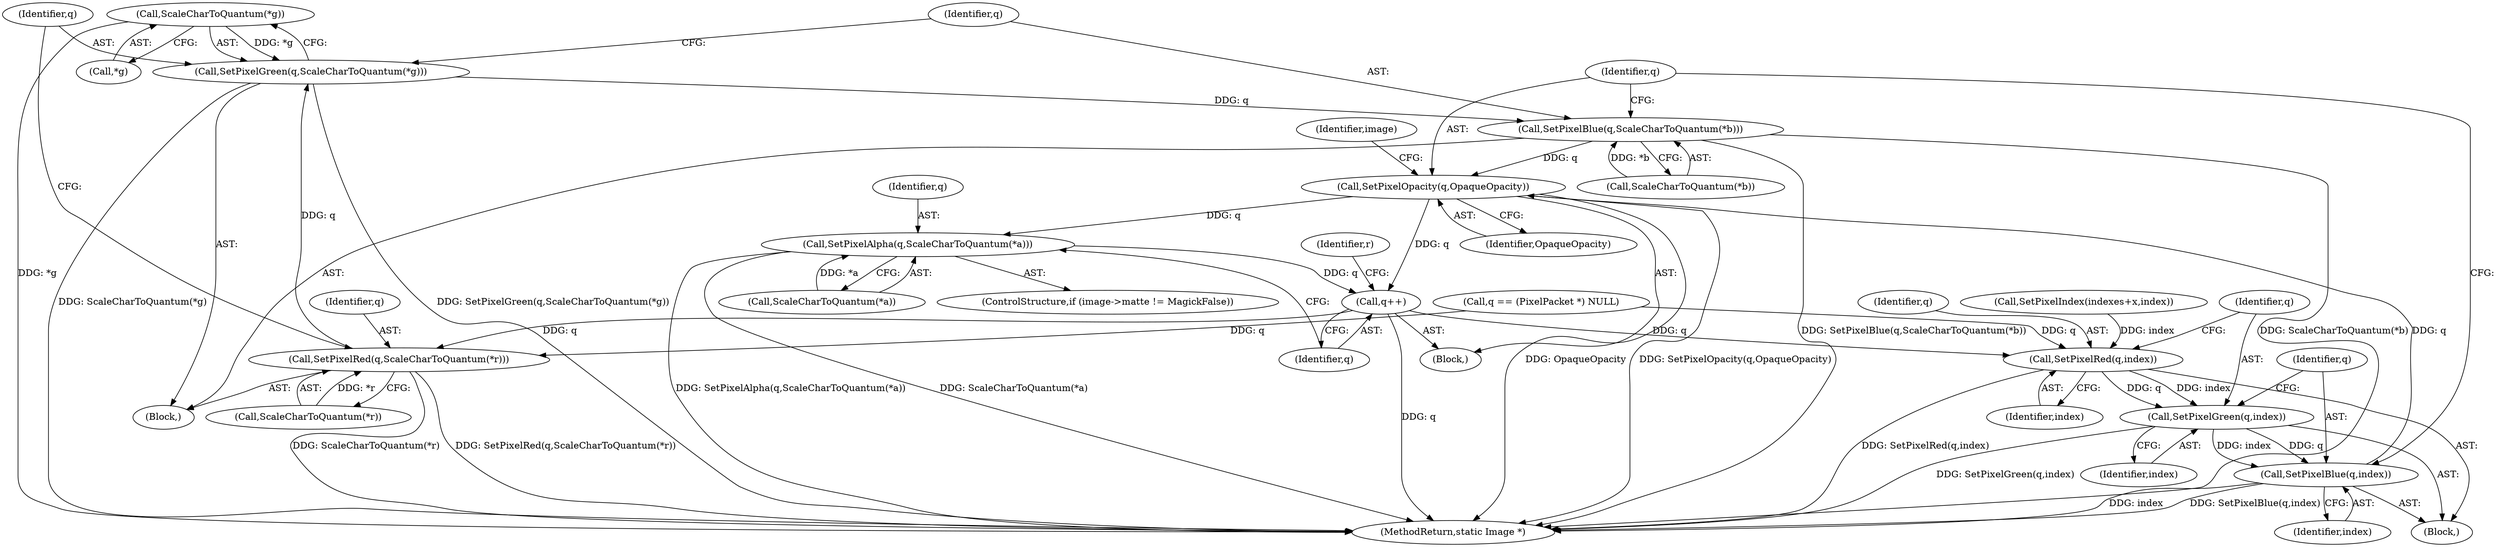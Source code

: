 digraph "0_ImageMagick_f6e9d0d9955e85bdd7540b251cd50d598dacc5e6_19@pointer" {
"1001127" [label="(Call,ScaleCharToQuantum(*g))"];
"1001125" [label="(Call,SetPixelGreen(q,ScaleCharToQuantum(*g)))"];
"1001130" [label="(Call,SetPixelBlue(q,ScaleCharToQuantum(*b)))"];
"1001156" [label="(Call,SetPixelOpacity(q,OpaqueOpacity))"];
"1001165" [label="(Call,SetPixelAlpha(q,ScaleCharToQuantum(*a)))"];
"1001170" [label="(Call,q++)"];
"1001120" [label="(Call,SetPixelRed(q,ScaleCharToQuantum(*r)))"];
"1001147" [label="(Call,SetPixelRed(q,index))"];
"1001150" [label="(Call,SetPixelGreen(q,index))"];
"1001153" [label="(Call,SetPixelBlue(q,index))"];
"1001132" [label="(Call,ScaleCharToQuantum(*b))"];
"1001112" [label="(Block,)"];
"1001151" [label="(Identifier,q)"];
"1001128" [label="(Call,*g)"];
"1001165" [label="(Call,SetPixelAlpha(q,ScaleCharToQuantum(*a)))"];
"1001171" [label="(Identifier,q)"];
"1001173" [label="(Identifier,r)"];
"1001125" [label="(Call,SetPixelGreen(q,ScaleCharToQuantum(*g)))"];
"1001122" [label="(Call,ScaleCharToQuantum(*r))"];
"1001155" [label="(Identifier,index)"];
"1001130" [label="(Call,SetPixelBlue(q,ScaleCharToQuantum(*b)))"];
"1001121" [label="(Identifier,q)"];
"1001120" [label="(Call,SetPixelRed(q,ScaleCharToQuantum(*r)))"];
"1001158" [label="(Identifier,OpaqueOpacity)"];
"1001159" [label="(ControlStructure,if (image->matte != MagickFalse))"];
"1001152" [label="(Identifier,index)"];
"1001229" [label="(MethodReturn,static Image *)"];
"1001167" [label="(Call,ScaleCharToQuantum(*a))"];
"1001162" [label="(Identifier,image)"];
"1001147" [label="(Call,SetPixelRed(q,index))"];
"1001131" [label="(Identifier,q)"];
"1001142" [label="(Call,SetPixelIndex(indexes+x,index))"];
"1001150" [label="(Call,SetPixelGreen(q,index))"];
"1001148" [label="(Identifier,q)"];
"1001153" [label="(Call,SetPixelBlue(q,index))"];
"1001119" [label="(Block,)"];
"1001127" [label="(Call,ScaleCharToQuantum(*g))"];
"1001166" [label="(Identifier,q)"];
"1001126" [label="(Identifier,q)"];
"1001170" [label="(Call,q++)"];
"1001149" [label="(Identifier,index)"];
"1001136" [label="(Block,)"];
"1001156" [label="(Call,SetPixelOpacity(q,OpaqueOpacity))"];
"1000943" [label="(Call,q == (PixelPacket *) NULL)"];
"1001154" [label="(Identifier,q)"];
"1001157" [label="(Identifier,q)"];
"1001127" -> "1001125"  [label="AST: "];
"1001127" -> "1001128"  [label="CFG: "];
"1001128" -> "1001127"  [label="AST: "];
"1001125" -> "1001127"  [label="CFG: "];
"1001127" -> "1001229"  [label="DDG: *g"];
"1001127" -> "1001125"  [label="DDG: *g"];
"1001125" -> "1001119"  [label="AST: "];
"1001126" -> "1001125"  [label="AST: "];
"1001131" -> "1001125"  [label="CFG: "];
"1001125" -> "1001229"  [label="DDG: ScaleCharToQuantum(*g)"];
"1001125" -> "1001229"  [label="DDG: SetPixelGreen(q,ScaleCharToQuantum(*g))"];
"1001120" -> "1001125"  [label="DDG: q"];
"1001125" -> "1001130"  [label="DDG: q"];
"1001130" -> "1001119"  [label="AST: "];
"1001130" -> "1001132"  [label="CFG: "];
"1001131" -> "1001130"  [label="AST: "];
"1001132" -> "1001130"  [label="AST: "];
"1001157" -> "1001130"  [label="CFG: "];
"1001130" -> "1001229"  [label="DDG: SetPixelBlue(q,ScaleCharToQuantum(*b))"];
"1001130" -> "1001229"  [label="DDG: ScaleCharToQuantum(*b)"];
"1001132" -> "1001130"  [label="DDG: *b"];
"1001130" -> "1001156"  [label="DDG: q"];
"1001156" -> "1001112"  [label="AST: "];
"1001156" -> "1001158"  [label="CFG: "];
"1001157" -> "1001156"  [label="AST: "];
"1001158" -> "1001156"  [label="AST: "];
"1001162" -> "1001156"  [label="CFG: "];
"1001156" -> "1001229"  [label="DDG: SetPixelOpacity(q,OpaqueOpacity)"];
"1001156" -> "1001229"  [label="DDG: OpaqueOpacity"];
"1001153" -> "1001156"  [label="DDG: q"];
"1001156" -> "1001165"  [label="DDG: q"];
"1001156" -> "1001170"  [label="DDG: q"];
"1001165" -> "1001159"  [label="AST: "];
"1001165" -> "1001167"  [label="CFG: "];
"1001166" -> "1001165"  [label="AST: "];
"1001167" -> "1001165"  [label="AST: "];
"1001171" -> "1001165"  [label="CFG: "];
"1001165" -> "1001229"  [label="DDG: SetPixelAlpha(q,ScaleCharToQuantum(*a))"];
"1001165" -> "1001229"  [label="DDG: ScaleCharToQuantum(*a)"];
"1001167" -> "1001165"  [label="DDG: *a"];
"1001165" -> "1001170"  [label="DDG: q"];
"1001170" -> "1001112"  [label="AST: "];
"1001170" -> "1001171"  [label="CFG: "];
"1001171" -> "1001170"  [label="AST: "];
"1001173" -> "1001170"  [label="CFG: "];
"1001170" -> "1001229"  [label="DDG: q"];
"1001170" -> "1001120"  [label="DDG: q"];
"1001170" -> "1001147"  [label="DDG: q"];
"1001120" -> "1001119"  [label="AST: "];
"1001120" -> "1001122"  [label="CFG: "];
"1001121" -> "1001120"  [label="AST: "];
"1001122" -> "1001120"  [label="AST: "];
"1001126" -> "1001120"  [label="CFG: "];
"1001120" -> "1001229"  [label="DDG: ScaleCharToQuantum(*r)"];
"1001120" -> "1001229"  [label="DDG: SetPixelRed(q,ScaleCharToQuantum(*r))"];
"1000943" -> "1001120"  [label="DDG: q"];
"1001122" -> "1001120"  [label="DDG: *r"];
"1001147" -> "1001136"  [label="AST: "];
"1001147" -> "1001149"  [label="CFG: "];
"1001148" -> "1001147"  [label="AST: "];
"1001149" -> "1001147"  [label="AST: "];
"1001151" -> "1001147"  [label="CFG: "];
"1001147" -> "1001229"  [label="DDG: SetPixelRed(q,index)"];
"1000943" -> "1001147"  [label="DDG: q"];
"1001142" -> "1001147"  [label="DDG: index"];
"1001147" -> "1001150"  [label="DDG: q"];
"1001147" -> "1001150"  [label="DDG: index"];
"1001150" -> "1001136"  [label="AST: "];
"1001150" -> "1001152"  [label="CFG: "];
"1001151" -> "1001150"  [label="AST: "];
"1001152" -> "1001150"  [label="AST: "];
"1001154" -> "1001150"  [label="CFG: "];
"1001150" -> "1001229"  [label="DDG: SetPixelGreen(q,index)"];
"1001150" -> "1001153"  [label="DDG: q"];
"1001150" -> "1001153"  [label="DDG: index"];
"1001153" -> "1001136"  [label="AST: "];
"1001153" -> "1001155"  [label="CFG: "];
"1001154" -> "1001153"  [label="AST: "];
"1001155" -> "1001153"  [label="AST: "];
"1001157" -> "1001153"  [label="CFG: "];
"1001153" -> "1001229"  [label="DDG: index"];
"1001153" -> "1001229"  [label="DDG: SetPixelBlue(q,index)"];
}
